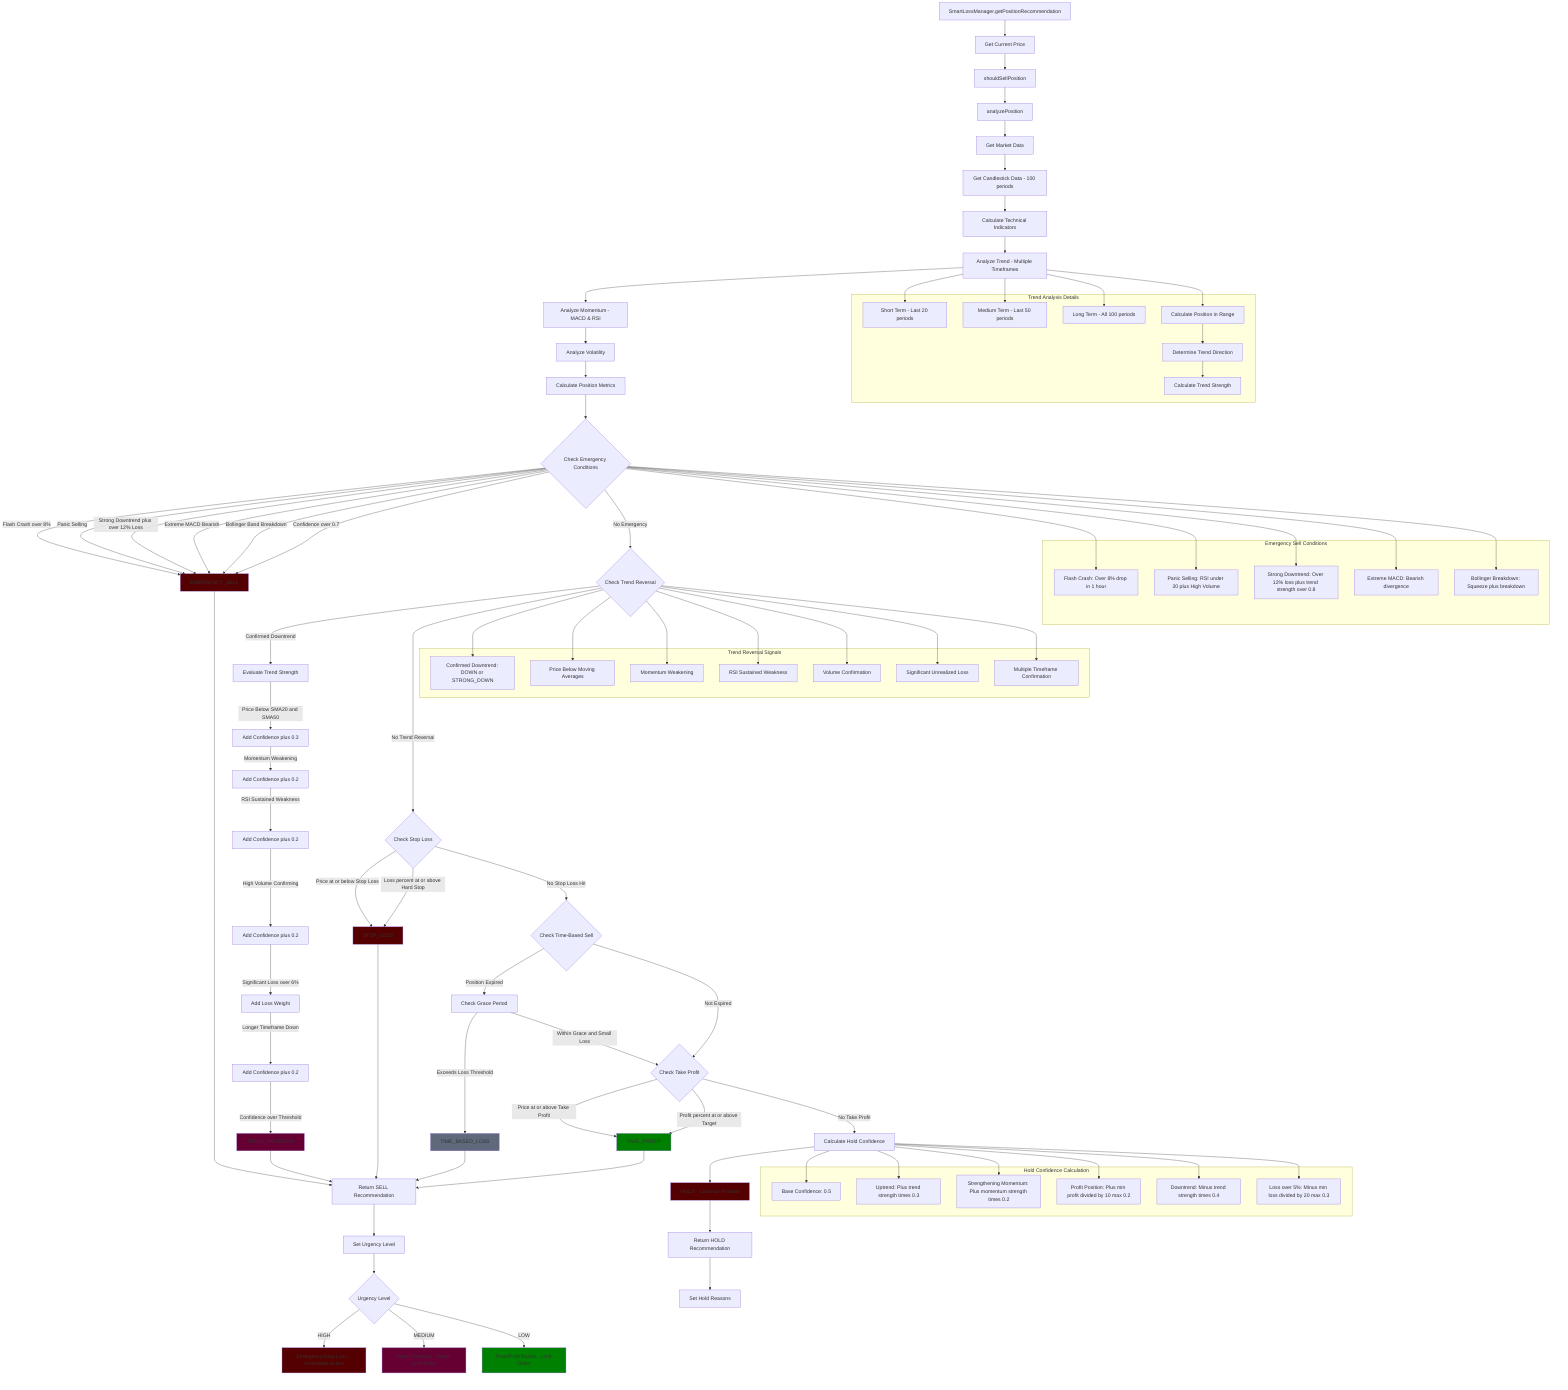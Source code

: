 flowchart TD
    A[SmartLossManager.getPositionRecommendation] --> B[Get Current Price]
    B --> C[shouldSellPosition]
    C --> D[analyzePosition]
    
    D --> E[Get Market Data]
    E --> F[Get Candlestick Data - 100 periods]
    F --> G[Calculate Technical Indicators]
    G --> H[Analyze Trend - Multiple Timeframes]
    H --> I[Analyze Momentum - MACD & RSI]
    I --> J[Analyze Volatility]
    J --> K[Calculate Position Metrics]
    
    K --> L{Check Emergency Conditions}
    L -->|Flash Crash over 8%| M[EMERGENCY_SELL]
    L -->|Panic Selling| M
    L -->|Strong Downtrend plus over 12% Loss| M
    L -->|Extreme MACD Bearish| M
    L -->|Bollinger Band Breakdown| M
    L -->|Confidence over 0.7| M
    
    L -->|No Emergency| N{Check Trend Reversal}
    N -->|Confirmed Downtrend| O[Evaluate Trend Strength]
    O -->|Price Below SMA20 and SMA50| P[Add Confidence plus 0.3]
    P -->|Momentum Weakening| Q[Add Confidence plus 0.2]
    Q -->|RSI Sustained Weakness| R[Add Confidence plus 0.2]
    R -->|High Volume Confirming| S[Add Confidence plus 0.2]
    S -->|Significant Loss over 6%| T[Add Loss Weight]
    T -->|Longer Timeframe Down| U[Add Confidence plus 0.2]
    U -->|Confidence over Threshold| V[TREND_REVERSAL]
    
    N -->|No Trend Reversal| W{Check Stop Loss}
    W -->|Price at or below Stop Loss| X[STOP_LOSS]
    W -->|Loss percent at or above Hard Stop| X
    
    W -->|No Stop Loss Hit| Y{Check Time-Based Sell}
    Y -->|Position Expired| Z[Check Grace Period]
    Z -->|Exceeds Loss Threshold| AA[TIME_BASED_LOSS]
    Z -->|Within Grace and Small Loss| BB{Check Take Profit}
    
    Y -->|Not Expired| BB{Check Take Profit}
    BB -->|Price at or above Take Profit| CC[TAKE_PROFIT]
    BB -->|Profit percent at or above Target| CC
    
    BB -->|No Take Profit| DD[Calculate Hold Confidence]
    DD --> EE[HOLD - Continue Position]
    
    M --> FF[Return SELL Recommendation]
    V --> FF
    X --> FF
    AA --> FF
    CC --> FF
    EE --> GG[Return HOLD Recommendation]
    
    FF --> HH[Set Urgency Level]
    GG --> II[Set Hold Reasons]
    
    HH --> JJ{Urgency Level}
    JJ -->|HIGH| KK[Emergency/Stop Loss - Immediate Action]
    JJ -->|MEDIUM| LL[Trend Reversal - Smart Limit Order]
    JJ -->|LOW| MM[Time/Profit Based - Limit Order]
    
    %% Trend Analysis Subgraph
    subgraph "Trend Analysis Details"
        NN[Short Term - Last 20 periods]
        OO[Medium Term - Last 50 periods]  
        PP[Long Term - All 100 periods]
        QQ[Calculate Position in Range]
        RR[Determine Trend Direction]
        SS[Calculate Trend Strength]
    end
    
    H --> NN
    H --> OO
    H --> PP
    H --> QQ
    QQ --> RR
    RR --> SS
    
    %% Emergency Conditions Subgraph
    subgraph "Emergency Sell Conditions"
        TT[Flash Crash: Over 8% drop in 1 hour]
        UU[Panic Selling: RSI under 20 plus High Volume]
        VV[Strong Downtrend: Over 12% loss plus trend strength over 0.8]
        WW[Extreme MACD: Bearish divergence]
        XX[Bollinger Breakdown: Squeeze plus breakdown]
    end
    
    L --> TT
    L --> UU
    L --> VV
    L --> WW
    L --> XX
    
    %% Trend Reversal Conditions Subgraph
    subgraph "Trend Reversal Signals"
        YY[Confirmed Downtrend: DOWN or STRONG_DOWN]
        ZZ[Price Below Moving Averages]
        AAA[Momentum Weakening]
        BBB[RSI Sustained Weakness]
        CCC[Volume Confirmation]
        DDD[Significant Unrealized Loss]
        EEE[Multiple Timeframe Confirmation]
    end
    
    N --> YY
    N --> ZZ
    N --> AAA
    N --> BBB
    N --> CCC
    N --> DDD
    N --> EEE
    
    %% Hold Confidence Factors Subgraph
    subgraph "Hold Confidence Calculation"
        FFF[Base Confidence: 0.5]
        GGG[Uptrend: Plus trend strength times 0.3]
        HHH[Strengthening Momentum: Plus momentum strength times 0.2]
        III[Profit Position: Plus min profit divided by 10 max 0.2]
        JJJ[Downtrend: Minus trend strength times 0.4]
        KKK[Loss over 5%: Minus min loss divided by 20 max 0.3]
    end
    
    DD --> FFF
    DD --> GGG
    DD --> HHH
    DD --> III
    DD --> JJJ
    DD --> KKK
    
    style M fill: #550000
    style V fill: #660033
    style X fill: #550000
    style AA fill: #60697C
    style CC fill: #008000
    style EE fill: #550000
    style KK fill: #550000
    style LL fill: #660033
    style MM fill: #008000